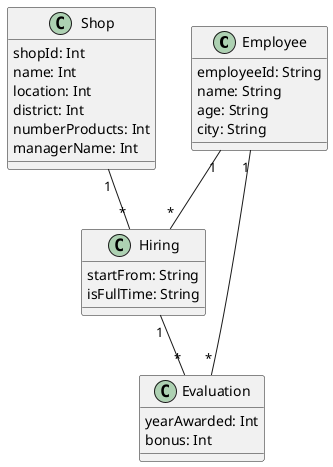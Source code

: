 @startuml "EmployeeHireEvaluation"


class Employee{
  employeeId: String
  name: String
  age: String
  city: String
}

class Shop{
  shopId: Int
  name: Int
  location: Int
  district: Int
  numberProducts: Int
  managerName: Int
}

class Hiring{
  startFrom: String
  isFullTime: String
}

class Evaluation{
  yearAwarded: Int
  bonus: Int
}



Employee "1" -- "*" Hiring

Employee "1" -- "*" Evaluation

Shop "1" -- "*" Hiring

Hiring "1" -- "*" Evaluation


@enduml
